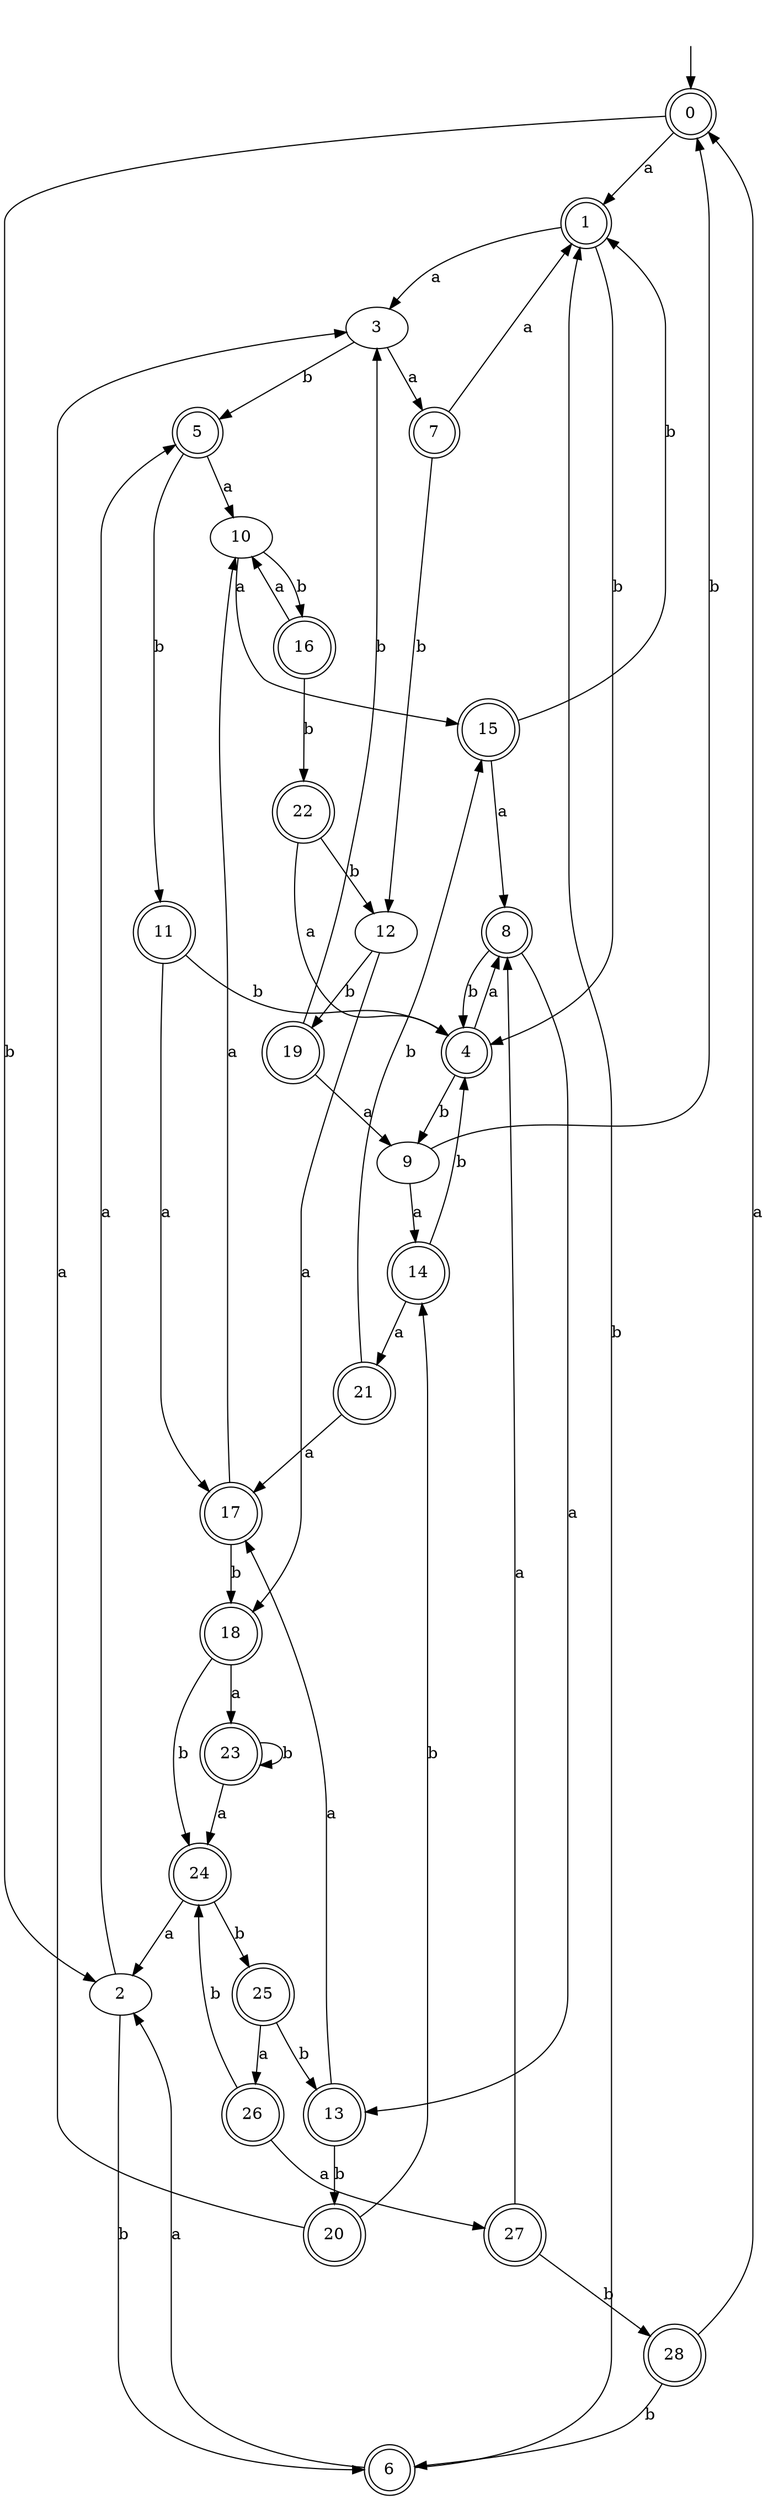 digraph RandomDFA {
  __start0 [label="", shape=none];
  __start0 -> 0 [label=""];
  0 [shape=circle] [shape=doublecircle]
  0 -> 1 [label="a"]
  0 -> 2 [label="b"]
  1 [shape=doublecircle]
  1 -> 3 [label="a"]
  1 -> 4 [label="b"]
  2
  2 -> 5 [label="a"]
  2 -> 6 [label="b"]
  3
  3 -> 7 [label="a"]
  3 -> 5 [label="b"]
  4 [shape=doublecircle]
  4 -> 8 [label="a"]
  4 -> 9 [label="b"]
  5 [shape=doublecircle]
  5 -> 10 [label="a"]
  5 -> 11 [label="b"]
  6 [shape=doublecircle]
  6 -> 2 [label="a"]
  6 -> 1 [label="b"]
  7 [shape=doublecircle]
  7 -> 1 [label="a"]
  7 -> 12 [label="b"]
  8 [shape=doublecircle]
  8 -> 13 [label="a"]
  8 -> 4 [label="b"]
  9
  9 -> 14 [label="a"]
  9 -> 0 [label="b"]
  10
  10 -> 15 [label="a"]
  10 -> 16 [label="b"]
  11 [shape=doublecircle]
  11 -> 17 [label="a"]
  11 -> 4 [label="b"]
  12
  12 -> 18 [label="a"]
  12 -> 19 [label="b"]
  13 [shape=doublecircle]
  13 -> 17 [label="a"]
  13 -> 20 [label="b"]
  14 [shape=doublecircle]
  14 -> 21 [label="a"]
  14 -> 4 [label="b"]
  15 [shape=doublecircle]
  15 -> 8 [label="a"]
  15 -> 1 [label="b"]
  16 [shape=doublecircle]
  16 -> 10 [label="a"]
  16 -> 22 [label="b"]
  17 [shape=doublecircle]
  17 -> 10 [label="a"]
  17 -> 18 [label="b"]
  18 [shape=doublecircle]
  18 -> 23 [label="a"]
  18 -> 24 [label="b"]
  19 [shape=doublecircle]
  19 -> 9 [label="a"]
  19 -> 3 [label="b"]
  20 [shape=doublecircle]
  20 -> 3 [label="a"]
  20 -> 14 [label="b"]
  21 [shape=doublecircle]
  21 -> 17 [label="a"]
  21 -> 15 [label="b"]
  22 [shape=doublecircle]
  22 -> 4 [label="a"]
  22 -> 12 [label="b"]
  23 [shape=doublecircle]
  23 -> 24 [label="a"]
  23 -> 23 [label="b"]
  24 [shape=doublecircle]
  24 -> 2 [label="a"]
  24 -> 25 [label="b"]
  25 [shape=doublecircle]
  25 -> 26 [label="a"]
  25 -> 13 [label="b"]
  26 [shape=doublecircle]
  26 -> 27 [label="a"]
  26 -> 24 [label="b"]
  27 [shape=doublecircle]
  27 -> 8 [label="a"]
  27 -> 28 [label="b"]
  28 [shape=doublecircle]
  28 -> 0 [label="a"]
  28 -> 6 [label="b"]
}
